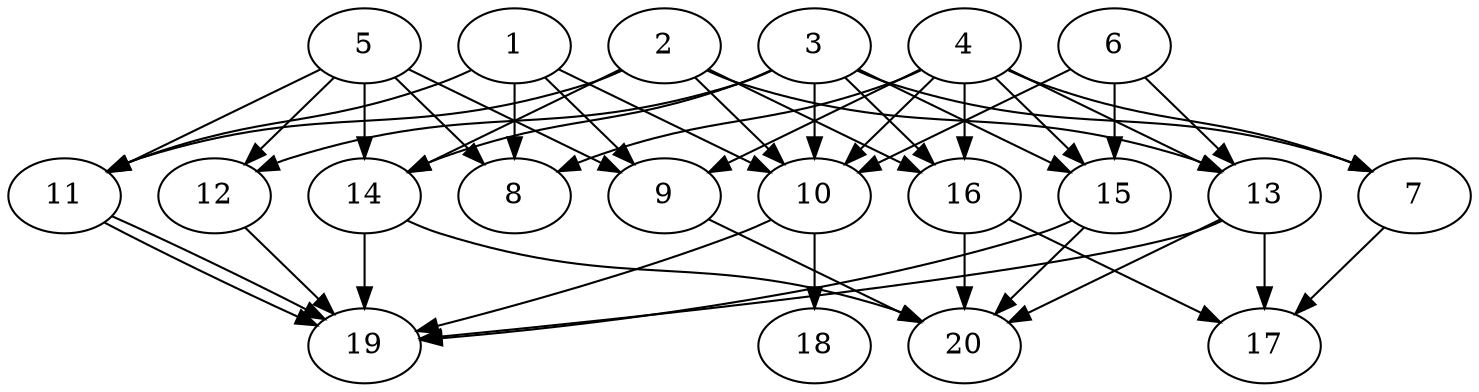 // DAG automatically generated by daggen at Wed Jul 24 21:20:53 2019
// ./daggen --dot -n 20 --ccr 0.5 --fat 0.8 --regular 0.5 --density 0.7 --mindata 5242880 --maxdata 52428800 
digraph G {
  1 [size="76855296", alpha="0.08", expect_size="38427648"] 
  1 -> 8 [size ="38427648"]
  1 -> 9 [size ="38427648"]
  1 -> 10 [size ="38427648"]
  1 -> 11 [size ="38427648"]
  2 [size="55693312", alpha="0.09", expect_size="27846656"] 
  2 -> 10 [size ="27846656"]
  2 -> 11 [size ="27846656"]
  2 -> 13 [size ="27846656"]
  2 -> 14 [size ="27846656"]
  2 -> 16 [size ="27846656"]
  3 [size="11573248", alpha="0.03", expect_size="5786624"] 
  3 -> 7 [size ="5786624"]
  3 -> 10 [size ="5786624"]
  3 -> 12 [size ="5786624"]
  3 -> 14 [size ="5786624"]
  3 -> 15 [size ="5786624"]
  3 -> 16 [size ="5786624"]
  4 [size="24760320", alpha="0.18", expect_size="12380160"] 
  4 -> 7 [size ="12380160"]
  4 -> 8 [size ="12380160"]
  4 -> 9 [size ="12380160"]
  4 -> 10 [size ="12380160"]
  4 -> 13 [size ="12380160"]
  4 -> 15 [size ="12380160"]
  4 -> 16 [size ="12380160"]
  5 [size="33179648", alpha="0.05", expect_size="16589824"] 
  5 -> 8 [size ="16589824"]
  5 -> 9 [size ="16589824"]
  5 -> 11 [size ="16589824"]
  5 -> 12 [size ="16589824"]
  5 -> 14 [size ="16589824"]
  6 [size="69466112", alpha="0.08", expect_size="34733056"] 
  6 -> 10 [size ="34733056"]
  6 -> 13 [size ="34733056"]
  6 -> 15 [size ="34733056"]
  7 [size="13459456", alpha="0.20", expect_size="6729728"] 
  7 -> 17 [size ="6729728"]
  8 [size="74590208", alpha="0.09", expect_size="37295104"] 
  9 [size="11792384", alpha="0.19", expect_size="5896192"] 
  9 -> 20 [size ="5896192"]
  10 [size="98787328", alpha="0.10", expect_size="49393664"] 
  10 -> 18 [size ="49393664"]
  10 -> 19 [size ="49393664"]
  11 [size="18243584", alpha="0.01", expect_size="9121792"] 
  11 -> 19 [size ="9121792"]
  11 -> 19 [size ="9121792"]
  12 [size="54413312", alpha="0.13", expect_size="27206656"] 
  12 -> 19 [size ="27206656"]
  13 [size="97779712", alpha="0.15", expect_size="48889856"] 
  13 -> 17 [size ="48889856"]
  13 -> 19 [size ="48889856"]
  13 -> 20 [size ="48889856"]
  14 [size="17963008", alpha="0.14", expect_size="8981504"] 
  14 -> 19 [size ="8981504"]
  14 -> 20 [size ="8981504"]
  15 [size="101349376", alpha="0.18", expect_size="50674688"] 
  15 -> 19 [size ="50674688"]
  15 -> 20 [size ="50674688"]
  16 [size="32180224", alpha="0.19", expect_size="16090112"] 
  16 -> 17 [size ="16090112"]
  16 -> 20 [size ="16090112"]
  17 [size="70393856", alpha="0.19", expect_size="35196928"] 
  18 [size="70006784", alpha="0.05", expect_size="35003392"] 
  19 [size="19515392", alpha="0.09", expect_size="9757696"] 
  20 [size="13131776", alpha="0.16", expect_size="6565888"] 
}
